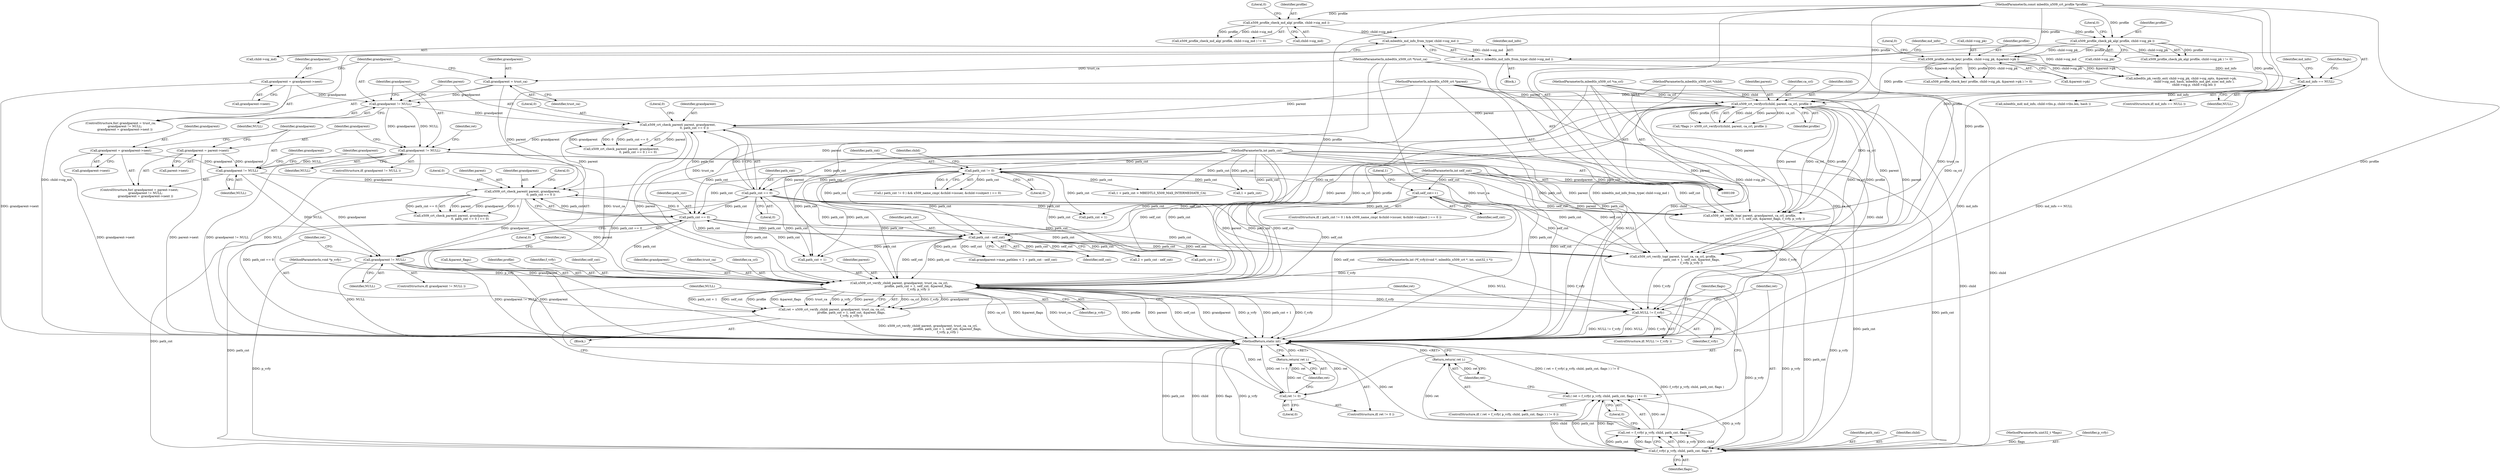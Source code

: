 digraph "0_mbedtls_31458a18788b0cf0b722acda9bb2f2fe13a3fb32_1@API" {
"1000390" [label="(Call,grandparent != NULL)"];
"1000380" [label="(Call,x509_crt_check_parent( parent, grandparent,\n                                       0, path_cnt == 0 ))"];
"1000308" [label="(Call,x509_crt_check_parent( parent, grandparent,\n                                   0, path_cnt == 0 ))"];
"1000288" [label="(Call,x509_crt_verifycrl(child, parent, ca_crl, profile ))"];
"1000110" [label="(MethodParameterIn,mbedtls_x509_crt *child)"];
"1000111" [label="(MethodParameterIn,mbedtls_x509_crt *parent)"];
"1000113" [label="(MethodParameterIn,mbedtls_x509_crl *ca_crl)"];
"1000236" [label="(Call,x509_profile_check_key( profile, child->sig_pk, &parent->pk ))"];
"1000194" [label="(Call,x509_profile_check_pk_alg( profile, child->sig_pk ))"];
"1000182" [label="(Call,x509_profile_check_md_alg( profile, child->sig_md ))"];
"1000114" [label="(MethodParameterIn,const mbedtls_x509_crt_profile *profile)"];
"1000297" [label="(Call,grandparent != NULL)"];
"1000300" [label="(Call,grandparent = grandparent->next)"];
"1000294" [label="(Call,grandparent = trust_ca)"];
"1000112" [label="(MethodParameterIn,mbedtls_x509_crt *trust_ca)"];
"1000211" [label="(Call,md_info == NULL)"];
"1000204" [label="(Call,md_info = mbedtls_md_info_from_type( child->sig_md ))"];
"1000206" [label="(Call,mbedtls_md_info_from_type( child->sig_md ))"];
"1000312" [label="(Call,path_cnt == 0)"];
"1000115" [label="(MethodParameterIn,int path_cnt)"];
"1000131" [label="(Call,path_cnt != 0)"];
"1000351" [label="(Call,grandparent != NULL)"];
"1000346" [label="(Call,grandparent = parent->next)"];
"1000354" [label="(Call,grandparent = grandparent->next)"];
"1000318" [label="(Call,grandparent != NULL)"];
"1000384" [label="(Call,path_cnt == 0)"];
"1000373" [label="(Call,path_cnt - self_cnt)"];
"1000145" [label="(Call,self_cnt++)"];
"1000116" [label="(MethodParameterIn,int self_cnt)"];
"1000396" [label="(Call,x509_crt_verify_child( parent, grandparent, trust_ca, ca_crl,\n                                         profile, path_cnt + 1, self_cnt, &parent_flags,\n                                         f_vrfy, p_vrfy ))"];
"1000394" [label="(Call,ret = x509_crt_verify_child( parent, grandparent, trust_ca, ca_crl,\n                                         profile, path_cnt + 1, self_cnt, &parent_flags,\n                                         f_vrfy, p_vrfy ))"];
"1000411" [label="(Call,ret != 0)"];
"1000414" [label="(Return,return( ret );)"];
"1000440" [label="(Call,NULL != f_vrfy)"];
"1000447" [label="(Call,f_vrfy( p_vrfy, child, path_cnt, flags ))"];
"1000444" [label="(Call,( ret = f_vrfy( p_vrfy, child, path_cnt, flags ) ) != 0)"];
"1000445" [label="(Call,ret = f_vrfy( p_vrfy, child, path_cnt, flags ))"];
"1000453" [label="(Return,return( ret );)"];
"1000345" [label="(ControlStructure,for( grandparent = parent->next;\n             grandparent != NULL;\n             grandparent = grandparent->next ))"];
"1000195" [label="(Identifier,profile)"];
"1000204" [label="(Call,md_info = mbedtls_md_info_from_type( child->sig_md ))"];
"1000414" [label="(Return,return( ret );)"];
"1000110" [label="(MethodParameterIn,mbedtls_x509_crt *child)"];
"1000443" [label="(ControlStructure,if( ( ret = f_vrfy( p_vrfy, child, path_cnt, flags ) ) != 0 ))"];
"1000382" [label="(Identifier,grandparent)"];
"1000364" [label="(Identifier,grandparent)"];
"1000450" [label="(Identifier,path_cnt)"];
"1000113" [label="(MethodParameterIn,mbedtls_x509_crl *ca_crl)"];
"1000132" [label="(Identifier,path_cnt)"];
"1000130" [label="(Call,( path_cnt != 0 ) && x509_name_cmp( &child->issuer, &child->subject ) == 0)"];
"1000196" [label="(Call,child->sig_pk)"];
"1000314" [label="(Literal,0)"];
"1000351" [label="(Call,grandparent != NULL)"];
"1000194" [label="(Call,x509_profile_check_pk_alg( profile, child->sig_pk ))"];
"1000116" [label="(MethodParameterIn,int self_cnt)"];
"1000131" [label="(Call,path_cnt != 0)"];
"1000150" [label="(Literal,1)"];
"1000419" [label="(Identifier,ret)"];
"1000397" [label="(Identifier,parent)"];
"1000457" [label="(Identifier,flags)"];
"1000212" [label="(Identifier,md_info)"];
"1000355" [label="(Identifier,grandparent)"];
"1000181" [label="(Call,x509_profile_check_md_alg( profile, child->sig_md ) != 0)"];
"1000311" [label="(Literal,0)"];
"1000384" [label="(Call,path_cnt == 0)"];
"1000285" [label="(Call,*flags |= x509_crt_verifycrl(child, parent, ca_crl, profile ))"];
"1000406" [label="(Call,&parent_flags)"];
"1000182" [label="(Call,x509_profile_check_md_alg( profile, child->sig_md ))"];
"1000320" [label="(Identifier,NULL)"];
"1000387" [label="(Literal,0)"];
"1000447" [label="(Call,f_vrfy( p_vrfy, child, path_cnt, flags ))"];
"1000367" [label="(Call,grandparent->max_pathlen < 2 + path_cnt - self_cnt)"];
"1000446" [label="(Identifier,ret)"];
"1000309" [label="(Identifier,parent)"];
"1000207" [label="(Call,child->sig_md)"];
"1000222" [label="(Identifier,md_info)"];
"1000289" [label="(Identifier,child)"];
"1000193" [label="(Call,x509_profile_check_pk_alg( profile, child->sig_pk ) != 0)"];
"1000449" [label="(Identifier,child)"];
"1000313" [label="(Identifier,path_cnt)"];
"1000148" [label="(Call,1 + path_cnt > MBEDTLS_X509_MAX_INTERMEDIATE_CA)"];
"1000439" [label="(ControlStructure,if( NULL != f_vrfy ))"];
"1000442" [label="(Identifier,f_vrfy)"];
"1000319" [label="(Identifier,grandparent)"];
"1000145" [label="(Call,self_cnt++)"];
"1000415" [label="(Identifier,ret)"];
"1000146" [label="(Identifier,self_cnt)"];
"1000115" [label="(MethodParameterIn,int path_cnt)"];
"1000401" [label="(Identifier,profile)"];
"1000375" [label="(Identifier,self_cnt)"];
"1000356" [label="(Call,grandparent->next)"];
"1000111" [label="(MethodParameterIn,mbedtls_x509_crt *parent)"];
"1000133" [label="(Literal,0)"];
"1000312" [label="(Call,path_cnt == 0)"];
"1000149" [label="(Call,1 + path_cnt)"];
"1000315" [label="(Literal,0)"];
"1000374" [label="(Identifier,path_cnt)"];
"1000392" [label="(Identifier,NULL)"];
"1000408" [label="(Identifier,f_vrfy)"];
"1000441" [label="(Identifier,NULL)"];
"1000297" [label="(Call,grandparent != NULL)"];
"1000396" [label="(Call,x509_crt_verify_child( parent, grandparent, trust_ca, ca_crl,\n                                         profile, path_cnt + 1, self_cnt, &parent_flags,\n                                         f_vrfy, p_vrfy ))"];
"1000295" [label="(Identifier,grandparent)"];
"1000440" [label="(Call,NULL != f_vrfy)"];
"1000383" [label="(Literal,0)"];
"1000206" [label="(Call,mbedtls_md_info_from_type( child->sig_md ))"];
"1000318" [label="(Call,grandparent != NULL)"];
"1000236" [label="(Call,x509_profile_check_key( profile, child->sig_pk, &parent->pk ))"];
"1000451" [label="(Identifier,flags)"];
"1000187" [label="(Literal,0)"];
"1000411" [label="(Call,ret != 0)"];
"1000294" [label="(Call,grandparent = trust_ca)"];
"1000292" [label="(Identifier,profile)"];
"1000112" [label="(MethodParameterIn,mbedtls_x509_crt *trust_ca)"];
"1000380" [label="(Call,x509_crt_check_parent( parent, grandparent,\n                                       0, path_cnt == 0 ))"];
"1000221" [label="(Call,mbedtls_md( md_info, child->tbs.p, child->tbs.len, hash ))"];
"1000245" [label="(Literal,0)"];
"1000324" [label="(Call,x509_crt_verify_top( parent, grandparent, ca_crl, profile,\n                                path_cnt + 1, self_cnt, &parent_flags, f_vrfy, p_vrfy ))"];
"1000235" [label="(Call,x509_profile_check_key( profile, child->sig_pk, &parent->pk ) != 0)"];
"1000371" [label="(Call,2 + path_cnt - self_cnt)"];
"1000129" [label="(ControlStructure,if( ( path_cnt != 0 ) && x509_name_cmp( &child->issuer, &child->subject ) == 0 ))"];
"1000308" [label="(Call,x509_crt_check_parent( parent, grandparent,\n                                   0, path_cnt == 0 ))"];
"1000238" [label="(Call,child->sig_pk)"];
"1000118" [label="(MethodParameterIn,int (*f_vrfy)(void *, mbedtls_x509_crt *, int, uint32_t *))"];
"1000420" [label="(Call,x509_crt_verify_top( parent, trust_ca, ca_crl, profile,\n                                       path_cnt + 1, self_cnt, &parent_flags,\n                                       f_vrfy, p_vrfy ))"];
"1000353" [label="(Identifier,NULL)"];
"1000307" [label="(Call,x509_crt_check_parent( parent, grandparent,\n                                   0, path_cnt == 0 ) == 0)"];
"1000119" [label="(MethodParameterIn,void *p_vrfy)"];
"1000184" [label="(Call,child->sig_md)"];
"1000120" [label="(Block,)"];
"1000410" [label="(ControlStructure,if( ret != 0 ))"];
"1000117" [label="(MethodParameterIn,uint32_t *flags)"];
"1000405" [label="(Identifier,self_cnt)"];
"1000398" [label="(Identifier,grandparent)"];
"1000348" [label="(Call,parent->next)"];
"1000300" [label="(Call,grandparent = grandparent->next)"];
"1000409" [label="(Identifier,p_vrfy)"];
"1000389" [label="(ControlStructure,if( grandparent != NULL ))"];
"1000293" [label="(ControlStructure,for( grandparent = trust_ca;\n         grandparent != NULL;\n         grandparent = grandparent->next ))"];
"1000453" [label="(Return,return( ret );)"];
"1000379" [label="(Call,x509_crt_check_parent( parent, grandparent,\n                                       0, path_cnt == 0 ) == 0)"];
"1000444" [label="(Call,( ret = f_vrfy( p_vrfy, child, path_cnt, flags ) ) != 0)"];
"1000138" [label="(Identifier,child)"];
"1000241" [label="(Call,&parent->pk)"];
"1000301" [label="(Identifier,grandparent)"];
"1000425" [label="(Call,path_cnt + 1)"];
"1000346" [label="(Call,grandparent = parent->next)"];
"1000381" [label="(Identifier,parent)"];
"1000413" [label="(Literal,0)"];
"1000354" [label="(Call,grandparent = grandparent->next)"];
"1000211" [label="(Call,md_info == NULL)"];
"1000394" [label="(Call,ret = x509_crt_verify_child( parent, grandparent, trust_ca, ca_crl,\n                                         profile, path_cnt + 1, self_cnt, &parent_flags,\n                                         f_vrfy, p_vrfy ))"];
"1000393" [label="(Block,)"];
"1000183" [label="(Identifier,profile)"];
"1000329" [label="(Call,path_cnt + 1)"];
"1000296" [label="(Identifier,trust_ca)"];
"1000290" [label="(Identifier,parent)"];
"1000114" [label="(MethodParameterIn,const mbedtls_x509_crt_profile *profile)"];
"1000373" [label="(Call,path_cnt - self_cnt)"];
"1000352" [label="(Identifier,grandparent)"];
"1000317" [label="(ControlStructure,if( grandparent != NULL ))"];
"1000402" [label="(Call,path_cnt + 1)"];
"1000291" [label="(Identifier,ca_crl)"];
"1000299" [label="(Identifier,NULL)"];
"1000399" [label="(Identifier,trust_ca)"];
"1000310" [label="(Identifier,grandparent)"];
"1000298" [label="(Identifier,grandparent)"];
"1000412" [label="(Identifier,ret)"];
"1000395" [label="(Identifier,ret)"];
"1000199" [label="(Literal,0)"];
"1000205" [label="(Identifier,md_info)"];
"1000386" [label="(Literal,0)"];
"1000323" [label="(Identifier,ret)"];
"1000452" [label="(Literal,0)"];
"1000391" [label="(Identifier,grandparent)"];
"1000390" [label="(Call,grandparent != NULL)"];
"1000454" [label="(Identifier,ret)"];
"1000448" [label="(Identifier,p_vrfy)"];
"1000210" [label="(ControlStructure,if( md_info == NULL ))"];
"1000237" [label="(Identifier,profile)"];
"1000213" [label="(Identifier,NULL)"];
"1000252" [label="(Call,mbedtls_pk_verify_ext( child->sig_pk, child->sig_opts, &parent->pk,\n                           child->sig_md, hash, mbedtls_md_get_size( md_info ),\n                           child->sig.p, child->sig.len ))"];
"1000217" [label="(Identifier,flags)"];
"1000445" [label="(Call,ret = f_vrfy( p_vrfy, child, path_cnt, flags ))"];
"1000347" [label="(Identifier,grandparent)"];
"1000302" [label="(Call,grandparent->next)"];
"1000461" [label="(MethodReturn,static int)"];
"1000385" [label="(Identifier,path_cnt)"];
"1000400" [label="(Identifier,ca_crl)"];
"1000288" [label="(Call,x509_crt_verifycrl(child, parent, ca_crl, profile ))"];
"1000390" -> "1000389"  [label="AST: "];
"1000390" -> "1000392"  [label="CFG: "];
"1000391" -> "1000390"  [label="AST: "];
"1000392" -> "1000390"  [label="AST: "];
"1000395" -> "1000390"  [label="CFG: "];
"1000419" -> "1000390"  [label="CFG: "];
"1000390" -> "1000461"  [label="DDG: NULL"];
"1000390" -> "1000461"  [label="DDG: grandparent != NULL"];
"1000390" -> "1000461"  [label="DDG: grandparent"];
"1000380" -> "1000390"  [label="DDG: grandparent"];
"1000351" -> "1000390"  [label="DDG: grandparent"];
"1000351" -> "1000390"  [label="DDG: NULL"];
"1000390" -> "1000396"  [label="DDG: grandparent"];
"1000390" -> "1000440"  [label="DDG: NULL"];
"1000380" -> "1000379"  [label="AST: "];
"1000380" -> "1000384"  [label="CFG: "];
"1000381" -> "1000380"  [label="AST: "];
"1000382" -> "1000380"  [label="AST: "];
"1000383" -> "1000380"  [label="AST: "];
"1000384" -> "1000380"  [label="AST: "];
"1000387" -> "1000380"  [label="CFG: "];
"1000380" -> "1000461"  [label="DDG: path_cnt == 0"];
"1000380" -> "1000379"  [label="DDG: parent"];
"1000380" -> "1000379"  [label="DDG: grandparent"];
"1000380" -> "1000379"  [label="DDG: 0"];
"1000380" -> "1000379"  [label="DDG: path_cnt == 0"];
"1000308" -> "1000380"  [label="DDG: parent"];
"1000288" -> "1000380"  [label="DDG: parent"];
"1000111" -> "1000380"  [label="DDG: parent"];
"1000351" -> "1000380"  [label="DDG: grandparent"];
"1000384" -> "1000380"  [label="DDG: path_cnt"];
"1000384" -> "1000380"  [label="DDG: 0"];
"1000380" -> "1000396"  [label="DDG: parent"];
"1000380" -> "1000420"  [label="DDG: parent"];
"1000308" -> "1000307"  [label="AST: "];
"1000308" -> "1000312"  [label="CFG: "];
"1000309" -> "1000308"  [label="AST: "];
"1000310" -> "1000308"  [label="AST: "];
"1000311" -> "1000308"  [label="AST: "];
"1000312" -> "1000308"  [label="AST: "];
"1000315" -> "1000308"  [label="CFG: "];
"1000308" -> "1000461"  [label="DDG: path_cnt == 0"];
"1000308" -> "1000307"  [label="DDG: parent"];
"1000308" -> "1000307"  [label="DDG: grandparent"];
"1000308" -> "1000307"  [label="DDG: 0"];
"1000308" -> "1000307"  [label="DDG: path_cnt == 0"];
"1000288" -> "1000308"  [label="DDG: parent"];
"1000111" -> "1000308"  [label="DDG: parent"];
"1000297" -> "1000308"  [label="DDG: grandparent"];
"1000312" -> "1000308"  [label="DDG: path_cnt"];
"1000312" -> "1000308"  [label="DDG: 0"];
"1000308" -> "1000318"  [label="DDG: grandparent"];
"1000308" -> "1000324"  [label="DDG: parent"];
"1000308" -> "1000396"  [label="DDG: parent"];
"1000308" -> "1000420"  [label="DDG: parent"];
"1000288" -> "1000285"  [label="AST: "];
"1000288" -> "1000292"  [label="CFG: "];
"1000289" -> "1000288"  [label="AST: "];
"1000290" -> "1000288"  [label="AST: "];
"1000291" -> "1000288"  [label="AST: "];
"1000292" -> "1000288"  [label="AST: "];
"1000285" -> "1000288"  [label="CFG: "];
"1000288" -> "1000461"  [label="DDG: child"];
"1000288" -> "1000285"  [label="DDG: child"];
"1000288" -> "1000285"  [label="DDG: parent"];
"1000288" -> "1000285"  [label="DDG: ca_crl"];
"1000288" -> "1000285"  [label="DDG: profile"];
"1000110" -> "1000288"  [label="DDG: child"];
"1000111" -> "1000288"  [label="DDG: parent"];
"1000113" -> "1000288"  [label="DDG: ca_crl"];
"1000236" -> "1000288"  [label="DDG: profile"];
"1000194" -> "1000288"  [label="DDG: profile"];
"1000114" -> "1000288"  [label="DDG: profile"];
"1000288" -> "1000324"  [label="DDG: parent"];
"1000288" -> "1000324"  [label="DDG: ca_crl"];
"1000288" -> "1000324"  [label="DDG: profile"];
"1000288" -> "1000396"  [label="DDG: parent"];
"1000288" -> "1000396"  [label="DDG: ca_crl"];
"1000288" -> "1000396"  [label="DDG: profile"];
"1000288" -> "1000420"  [label="DDG: parent"];
"1000288" -> "1000420"  [label="DDG: ca_crl"];
"1000288" -> "1000420"  [label="DDG: profile"];
"1000288" -> "1000447"  [label="DDG: child"];
"1000110" -> "1000109"  [label="AST: "];
"1000110" -> "1000461"  [label="DDG: child"];
"1000110" -> "1000447"  [label="DDG: child"];
"1000111" -> "1000109"  [label="AST: "];
"1000111" -> "1000461"  [label="DDG: parent"];
"1000111" -> "1000324"  [label="DDG: parent"];
"1000111" -> "1000396"  [label="DDG: parent"];
"1000111" -> "1000420"  [label="DDG: parent"];
"1000113" -> "1000109"  [label="AST: "];
"1000113" -> "1000461"  [label="DDG: ca_crl"];
"1000113" -> "1000324"  [label="DDG: ca_crl"];
"1000113" -> "1000396"  [label="DDG: ca_crl"];
"1000113" -> "1000420"  [label="DDG: ca_crl"];
"1000236" -> "1000235"  [label="AST: "];
"1000236" -> "1000241"  [label="CFG: "];
"1000237" -> "1000236"  [label="AST: "];
"1000238" -> "1000236"  [label="AST: "];
"1000241" -> "1000236"  [label="AST: "];
"1000245" -> "1000236"  [label="CFG: "];
"1000236" -> "1000235"  [label="DDG: profile"];
"1000236" -> "1000235"  [label="DDG: child->sig_pk"];
"1000236" -> "1000235"  [label="DDG: &parent->pk"];
"1000194" -> "1000236"  [label="DDG: profile"];
"1000194" -> "1000236"  [label="DDG: child->sig_pk"];
"1000114" -> "1000236"  [label="DDG: profile"];
"1000236" -> "1000252"  [label="DDG: child->sig_pk"];
"1000236" -> "1000252"  [label="DDG: &parent->pk"];
"1000194" -> "1000193"  [label="AST: "];
"1000194" -> "1000196"  [label="CFG: "];
"1000195" -> "1000194"  [label="AST: "];
"1000196" -> "1000194"  [label="AST: "];
"1000199" -> "1000194"  [label="CFG: "];
"1000194" -> "1000461"  [label="DDG: child->sig_pk"];
"1000194" -> "1000193"  [label="DDG: profile"];
"1000194" -> "1000193"  [label="DDG: child->sig_pk"];
"1000182" -> "1000194"  [label="DDG: profile"];
"1000114" -> "1000194"  [label="DDG: profile"];
"1000182" -> "1000181"  [label="AST: "];
"1000182" -> "1000184"  [label="CFG: "];
"1000183" -> "1000182"  [label="AST: "];
"1000184" -> "1000182"  [label="AST: "];
"1000187" -> "1000182"  [label="CFG: "];
"1000182" -> "1000181"  [label="DDG: profile"];
"1000182" -> "1000181"  [label="DDG: child->sig_md"];
"1000114" -> "1000182"  [label="DDG: profile"];
"1000182" -> "1000206"  [label="DDG: child->sig_md"];
"1000114" -> "1000109"  [label="AST: "];
"1000114" -> "1000461"  [label="DDG: profile"];
"1000114" -> "1000324"  [label="DDG: profile"];
"1000114" -> "1000396"  [label="DDG: profile"];
"1000114" -> "1000420"  [label="DDG: profile"];
"1000297" -> "1000293"  [label="AST: "];
"1000297" -> "1000299"  [label="CFG: "];
"1000298" -> "1000297"  [label="AST: "];
"1000299" -> "1000297"  [label="AST: "];
"1000309" -> "1000297"  [label="CFG: "];
"1000319" -> "1000297"  [label="CFG: "];
"1000300" -> "1000297"  [label="DDG: grandparent"];
"1000294" -> "1000297"  [label="DDG: grandparent"];
"1000211" -> "1000297"  [label="DDG: NULL"];
"1000297" -> "1000318"  [label="DDG: grandparent"];
"1000297" -> "1000318"  [label="DDG: NULL"];
"1000300" -> "1000293"  [label="AST: "];
"1000300" -> "1000302"  [label="CFG: "];
"1000301" -> "1000300"  [label="AST: "];
"1000302" -> "1000300"  [label="AST: "];
"1000298" -> "1000300"  [label="CFG: "];
"1000300" -> "1000461"  [label="DDG: grandparent->next"];
"1000294" -> "1000293"  [label="AST: "];
"1000294" -> "1000296"  [label="CFG: "];
"1000295" -> "1000294"  [label="AST: "];
"1000296" -> "1000294"  [label="AST: "];
"1000298" -> "1000294"  [label="CFG: "];
"1000294" -> "1000461"  [label="DDG: trust_ca"];
"1000112" -> "1000294"  [label="DDG: trust_ca"];
"1000112" -> "1000109"  [label="AST: "];
"1000112" -> "1000461"  [label="DDG: trust_ca"];
"1000112" -> "1000396"  [label="DDG: trust_ca"];
"1000112" -> "1000420"  [label="DDG: trust_ca"];
"1000211" -> "1000210"  [label="AST: "];
"1000211" -> "1000213"  [label="CFG: "];
"1000212" -> "1000211"  [label="AST: "];
"1000213" -> "1000211"  [label="AST: "];
"1000217" -> "1000211"  [label="CFG: "];
"1000222" -> "1000211"  [label="CFG: "];
"1000211" -> "1000461"  [label="DDG: md_info"];
"1000211" -> "1000461"  [label="DDG: md_info == NULL"];
"1000204" -> "1000211"  [label="DDG: md_info"];
"1000211" -> "1000221"  [label="DDG: md_info"];
"1000204" -> "1000120"  [label="AST: "];
"1000204" -> "1000206"  [label="CFG: "];
"1000205" -> "1000204"  [label="AST: "];
"1000206" -> "1000204"  [label="AST: "];
"1000212" -> "1000204"  [label="CFG: "];
"1000204" -> "1000461"  [label="DDG: mbedtls_md_info_from_type( child->sig_md )"];
"1000206" -> "1000204"  [label="DDG: child->sig_md"];
"1000206" -> "1000207"  [label="CFG: "];
"1000207" -> "1000206"  [label="AST: "];
"1000206" -> "1000461"  [label="DDG: child->sig_md"];
"1000206" -> "1000252"  [label="DDG: child->sig_md"];
"1000312" -> "1000314"  [label="CFG: "];
"1000313" -> "1000312"  [label="AST: "];
"1000314" -> "1000312"  [label="AST: "];
"1000115" -> "1000312"  [label="DDG: path_cnt"];
"1000131" -> "1000312"  [label="DDG: path_cnt"];
"1000312" -> "1000324"  [label="DDG: path_cnt"];
"1000312" -> "1000329"  [label="DDG: path_cnt"];
"1000312" -> "1000373"  [label="DDG: path_cnt"];
"1000312" -> "1000384"  [label="DDG: path_cnt"];
"1000312" -> "1000396"  [label="DDG: path_cnt"];
"1000312" -> "1000402"  [label="DDG: path_cnt"];
"1000312" -> "1000420"  [label="DDG: path_cnt"];
"1000312" -> "1000425"  [label="DDG: path_cnt"];
"1000312" -> "1000447"  [label="DDG: path_cnt"];
"1000115" -> "1000109"  [label="AST: "];
"1000115" -> "1000461"  [label="DDG: path_cnt"];
"1000115" -> "1000131"  [label="DDG: path_cnt"];
"1000115" -> "1000148"  [label="DDG: path_cnt"];
"1000115" -> "1000149"  [label="DDG: path_cnt"];
"1000115" -> "1000324"  [label="DDG: path_cnt"];
"1000115" -> "1000329"  [label="DDG: path_cnt"];
"1000115" -> "1000373"  [label="DDG: path_cnt"];
"1000115" -> "1000384"  [label="DDG: path_cnt"];
"1000115" -> "1000396"  [label="DDG: path_cnt"];
"1000115" -> "1000402"  [label="DDG: path_cnt"];
"1000115" -> "1000420"  [label="DDG: path_cnt"];
"1000115" -> "1000425"  [label="DDG: path_cnt"];
"1000115" -> "1000447"  [label="DDG: path_cnt"];
"1000131" -> "1000130"  [label="AST: "];
"1000131" -> "1000133"  [label="CFG: "];
"1000132" -> "1000131"  [label="AST: "];
"1000133" -> "1000131"  [label="AST: "];
"1000138" -> "1000131"  [label="CFG: "];
"1000130" -> "1000131"  [label="CFG: "];
"1000131" -> "1000130"  [label="DDG: path_cnt"];
"1000131" -> "1000130"  [label="DDG: 0"];
"1000131" -> "1000148"  [label="DDG: path_cnt"];
"1000131" -> "1000149"  [label="DDG: path_cnt"];
"1000131" -> "1000324"  [label="DDG: path_cnt"];
"1000131" -> "1000329"  [label="DDG: path_cnt"];
"1000131" -> "1000373"  [label="DDG: path_cnt"];
"1000131" -> "1000384"  [label="DDG: path_cnt"];
"1000131" -> "1000396"  [label="DDG: path_cnt"];
"1000131" -> "1000402"  [label="DDG: path_cnt"];
"1000131" -> "1000420"  [label="DDG: path_cnt"];
"1000131" -> "1000425"  [label="DDG: path_cnt"];
"1000131" -> "1000447"  [label="DDG: path_cnt"];
"1000351" -> "1000345"  [label="AST: "];
"1000351" -> "1000353"  [label="CFG: "];
"1000352" -> "1000351"  [label="AST: "];
"1000353" -> "1000351"  [label="AST: "];
"1000364" -> "1000351"  [label="CFG: "];
"1000391" -> "1000351"  [label="CFG: "];
"1000346" -> "1000351"  [label="DDG: grandparent"];
"1000354" -> "1000351"  [label="DDG: grandparent"];
"1000318" -> "1000351"  [label="DDG: NULL"];
"1000346" -> "1000345"  [label="AST: "];
"1000346" -> "1000348"  [label="CFG: "];
"1000347" -> "1000346"  [label="AST: "];
"1000348" -> "1000346"  [label="AST: "];
"1000352" -> "1000346"  [label="CFG: "];
"1000346" -> "1000461"  [label="DDG: parent->next"];
"1000354" -> "1000345"  [label="AST: "];
"1000354" -> "1000356"  [label="CFG: "];
"1000355" -> "1000354"  [label="AST: "];
"1000356" -> "1000354"  [label="AST: "];
"1000352" -> "1000354"  [label="CFG: "];
"1000354" -> "1000461"  [label="DDG: grandparent->next"];
"1000318" -> "1000317"  [label="AST: "];
"1000318" -> "1000320"  [label="CFG: "];
"1000319" -> "1000318"  [label="AST: "];
"1000320" -> "1000318"  [label="AST: "];
"1000323" -> "1000318"  [label="CFG: "];
"1000347" -> "1000318"  [label="CFG: "];
"1000318" -> "1000461"  [label="DDG: grandparent != NULL"];
"1000318" -> "1000461"  [label="DDG: NULL"];
"1000318" -> "1000324"  [label="DDG: grandparent"];
"1000318" -> "1000440"  [label="DDG: NULL"];
"1000384" -> "1000386"  [label="CFG: "];
"1000385" -> "1000384"  [label="AST: "];
"1000386" -> "1000384"  [label="AST: "];
"1000384" -> "1000373"  [label="DDG: path_cnt"];
"1000373" -> "1000384"  [label="DDG: path_cnt"];
"1000384" -> "1000396"  [label="DDG: path_cnt"];
"1000384" -> "1000402"  [label="DDG: path_cnt"];
"1000384" -> "1000420"  [label="DDG: path_cnt"];
"1000384" -> "1000425"  [label="DDG: path_cnt"];
"1000384" -> "1000447"  [label="DDG: path_cnt"];
"1000373" -> "1000371"  [label="AST: "];
"1000373" -> "1000375"  [label="CFG: "];
"1000374" -> "1000373"  [label="AST: "];
"1000375" -> "1000373"  [label="AST: "];
"1000371" -> "1000373"  [label="CFG: "];
"1000373" -> "1000367"  [label="DDG: path_cnt"];
"1000373" -> "1000367"  [label="DDG: self_cnt"];
"1000373" -> "1000371"  [label="DDG: path_cnt"];
"1000373" -> "1000371"  [label="DDG: self_cnt"];
"1000145" -> "1000373"  [label="DDG: self_cnt"];
"1000116" -> "1000373"  [label="DDG: self_cnt"];
"1000373" -> "1000396"  [label="DDG: self_cnt"];
"1000373" -> "1000396"  [label="DDG: path_cnt"];
"1000373" -> "1000402"  [label="DDG: path_cnt"];
"1000373" -> "1000420"  [label="DDG: path_cnt"];
"1000373" -> "1000420"  [label="DDG: self_cnt"];
"1000373" -> "1000425"  [label="DDG: path_cnt"];
"1000373" -> "1000447"  [label="DDG: path_cnt"];
"1000145" -> "1000129"  [label="AST: "];
"1000145" -> "1000146"  [label="CFG: "];
"1000146" -> "1000145"  [label="AST: "];
"1000150" -> "1000145"  [label="CFG: "];
"1000145" -> "1000461"  [label="DDG: self_cnt"];
"1000116" -> "1000145"  [label="DDG: self_cnt"];
"1000145" -> "1000324"  [label="DDG: self_cnt"];
"1000145" -> "1000396"  [label="DDG: self_cnt"];
"1000145" -> "1000420"  [label="DDG: self_cnt"];
"1000116" -> "1000109"  [label="AST: "];
"1000116" -> "1000461"  [label="DDG: self_cnt"];
"1000116" -> "1000324"  [label="DDG: self_cnt"];
"1000116" -> "1000396"  [label="DDG: self_cnt"];
"1000116" -> "1000420"  [label="DDG: self_cnt"];
"1000396" -> "1000394"  [label="AST: "];
"1000396" -> "1000409"  [label="CFG: "];
"1000397" -> "1000396"  [label="AST: "];
"1000398" -> "1000396"  [label="AST: "];
"1000399" -> "1000396"  [label="AST: "];
"1000400" -> "1000396"  [label="AST: "];
"1000401" -> "1000396"  [label="AST: "];
"1000402" -> "1000396"  [label="AST: "];
"1000405" -> "1000396"  [label="AST: "];
"1000406" -> "1000396"  [label="AST: "];
"1000408" -> "1000396"  [label="AST: "];
"1000409" -> "1000396"  [label="AST: "];
"1000394" -> "1000396"  [label="CFG: "];
"1000396" -> "1000461"  [label="DDG: profile"];
"1000396" -> "1000461"  [label="DDG: parent"];
"1000396" -> "1000461"  [label="DDG: self_cnt"];
"1000396" -> "1000461"  [label="DDG: grandparent"];
"1000396" -> "1000461"  [label="DDG: p_vrfy"];
"1000396" -> "1000461"  [label="DDG: path_cnt + 1"];
"1000396" -> "1000461"  [label="DDG: f_vrfy"];
"1000396" -> "1000461"  [label="DDG: ca_crl"];
"1000396" -> "1000461"  [label="DDG: &parent_flags"];
"1000396" -> "1000461"  [label="DDG: trust_ca"];
"1000396" -> "1000394"  [label="DDG: ca_crl"];
"1000396" -> "1000394"  [label="DDG: f_vrfy"];
"1000396" -> "1000394"  [label="DDG: grandparent"];
"1000396" -> "1000394"  [label="DDG: path_cnt + 1"];
"1000396" -> "1000394"  [label="DDG: self_cnt"];
"1000396" -> "1000394"  [label="DDG: profile"];
"1000396" -> "1000394"  [label="DDG: &parent_flags"];
"1000396" -> "1000394"  [label="DDG: trust_ca"];
"1000396" -> "1000394"  [label="DDG: p_vrfy"];
"1000396" -> "1000394"  [label="DDG: parent"];
"1000118" -> "1000396"  [label="DDG: f_vrfy"];
"1000119" -> "1000396"  [label="DDG: p_vrfy"];
"1000396" -> "1000440"  [label="DDG: f_vrfy"];
"1000396" -> "1000447"  [label="DDG: p_vrfy"];
"1000394" -> "1000393"  [label="AST: "];
"1000395" -> "1000394"  [label="AST: "];
"1000412" -> "1000394"  [label="CFG: "];
"1000394" -> "1000461"  [label="DDG: x509_crt_verify_child( parent, grandparent, trust_ca, ca_crl,\n                                         profile, path_cnt + 1, self_cnt, &parent_flags,\n                                         f_vrfy, p_vrfy )"];
"1000394" -> "1000411"  [label="DDG: ret"];
"1000411" -> "1000410"  [label="AST: "];
"1000411" -> "1000413"  [label="CFG: "];
"1000412" -> "1000411"  [label="AST: "];
"1000413" -> "1000411"  [label="AST: "];
"1000415" -> "1000411"  [label="CFG: "];
"1000441" -> "1000411"  [label="CFG: "];
"1000411" -> "1000461"  [label="DDG: ret != 0"];
"1000411" -> "1000461"  [label="DDG: ret"];
"1000411" -> "1000414"  [label="DDG: ret"];
"1000414" -> "1000410"  [label="AST: "];
"1000414" -> "1000415"  [label="CFG: "];
"1000415" -> "1000414"  [label="AST: "];
"1000461" -> "1000414"  [label="CFG: "];
"1000414" -> "1000461"  [label="DDG: <RET>"];
"1000415" -> "1000414"  [label="DDG: ret"];
"1000440" -> "1000439"  [label="AST: "];
"1000440" -> "1000442"  [label="CFG: "];
"1000441" -> "1000440"  [label="AST: "];
"1000442" -> "1000440"  [label="AST: "];
"1000446" -> "1000440"  [label="CFG: "];
"1000457" -> "1000440"  [label="CFG: "];
"1000440" -> "1000461"  [label="DDG: f_vrfy"];
"1000440" -> "1000461"  [label="DDG: NULL != f_vrfy"];
"1000440" -> "1000461"  [label="DDG: NULL"];
"1000324" -> "1000440"  [label="DDG: f_vrfy"];
"1000420" -> "1000440"  [label="DDG: f_vrfy"];
"1000118" -> "1000440"  [label="DDG: f_vrfy"];
"1000447" -> "1000445"  [label="AST: "];
"1000447" -> "1000451"  [label="CFG: "];
"1000448" -> "1000447"  [label="AST: "];
"1000449" -> "1000447"  [label="AST: "];
"1000450" -> "1000447"  [label="AST: "];
"1000451" -> "1000447"  [label="AST: "];
"1000445" -> "1000447"  [label="CFG: "];
"1000447" -> "1000461"  [label="DDG: path_cnt"];
"1000447" -> "1000461"  [label="DDG: child"];
"1000447" -> "1000461"  [label="DDG: flags"];
"1000447" -> "1000461"  [label="DDG: p_vrfy"];
"1000447" -> "1000444"  [label="DDG: p_vrfy"];
"1000447" -> "1000444"  [label="DDG: child"];
"1000447" -> "1000444"  [label="DDG: path_cnt"];
"1000447" -> "1000444"  [label="DDG: flags"];
"1000447" -> "1000445"  [label="DDG: p_vrfy"];
"1000447" -> "1000445"  [label="DDG: child"];
"1000447" -> "1000445"  [label="DDG: path_cnt"];
"1000447" -> "1000445"  [label="DDG: flags"];
"1000324" -> "1000447"  [label="DDG: p_vrfy"];
"1000420" -> "1000447"  [label="DDG: p_vrfy"];
"1000119" -> "1000447"  [label="DDG: p_vrfy"];
"1000117" -> "1000447"  [label="DDG: flags"];
"1000444" -> "1000443"  [label="AST: "];
"1000444" -> "1000452"  [label="CFG: "];
"1000445" -> "1000444"  [label="AST: "];
"1000452" -> "1000444"  [label="AST: "];
"1000454" -> "1000444"  [label="CFG: "];
"1000457" -> "1000444"  [label="CFG: "];
"1000444" -> "1000461"  [label="DDG: ( ret = f_vrfy( p_vrfy, child, path_cnt, flags ) ) != 0"];
"1000445" -> "1000444"  [label="DDG: ret"];
"1000446" -> "1000445"  [label="AST: "];
"1000452" -> "1000445"  [label="CFG: "];
"1000445" -> "1000461"  [label="DDG: ret"];
"1000445" -> "1000461"  [label="DDG: f_vrfy( p_vrfy, child, path_cnt, flags )"];
"1000445" -> "1000453"  [label="DDG: ret"];
"1000453" -> "1000443"  [label="AST: "];
"1000453" -> "1000454"  [label="CFG: "];
"1000454" -> "1000453"  [label="AST: "];
"1000461" -> "1000453"  [label="CFG: "];
"1000453" -> "1000461"  [label="DDG: <RET>"];
"1000454" -> "1000453"  [label="DDG: ret"];
}
